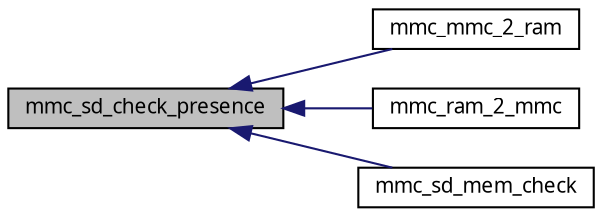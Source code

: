 digraph G
{
  edge [fontname="FreeSans.ttf",fontsize=10,labelfontname="FreeSans.ttf",labelfontsize=10];
  node [fontname="FreeSans.ttf",fontsize=10,shape=record];
  rankdir=LR;
  Node1 [label="mmc_sd_check_presence",height=0.2,width=0.4,color="black", fillcolor="grey75", style="filled" fontcolor="black"];
  Node1 -> Node2 [dir=back,color="midnightblue",fontsize=10,style="solid",fontname="FreeSans.ttf"];
  Node2 [label="mmc_mmc_2_ram",height=0.2,width=0.4,color="black", fillcolor="white", style="filled",URL="$a00056.html#7f4432cad31318ebb1a0a8f0a242a06b",tooltip="This fonction read 1 sector from MMC/SD to ram buffer."];
  Node1 -> Node3 [dir=back,color="midnightblue",fontsize=10,style="solid",fontname="FreeSans.ttf"];
  Node3 [label="mmc_ram_2_mmc",height=0.2,width=0.4,color="black", fillcolor="white", style="filled",URL="$a00056.html#d66e5bfefd0affc9064c90ac30d82dc7",tooltip="This fonction initialise the memory for a write operation from ram buffer to MMC/SD..."];
  Node1 -> Node4 [dir=back,color="midnightblue",fontsize=10,style="solid",fontname="FreeSans.ttf"];
  Node4 [label="mmc_sd_mem_check",height=0.2,width=0.4,color="black", fillcolor="white", style="filled",URL="$a00054.html#a109168018a3a1d1e201f915f7fc89d4"];
}
